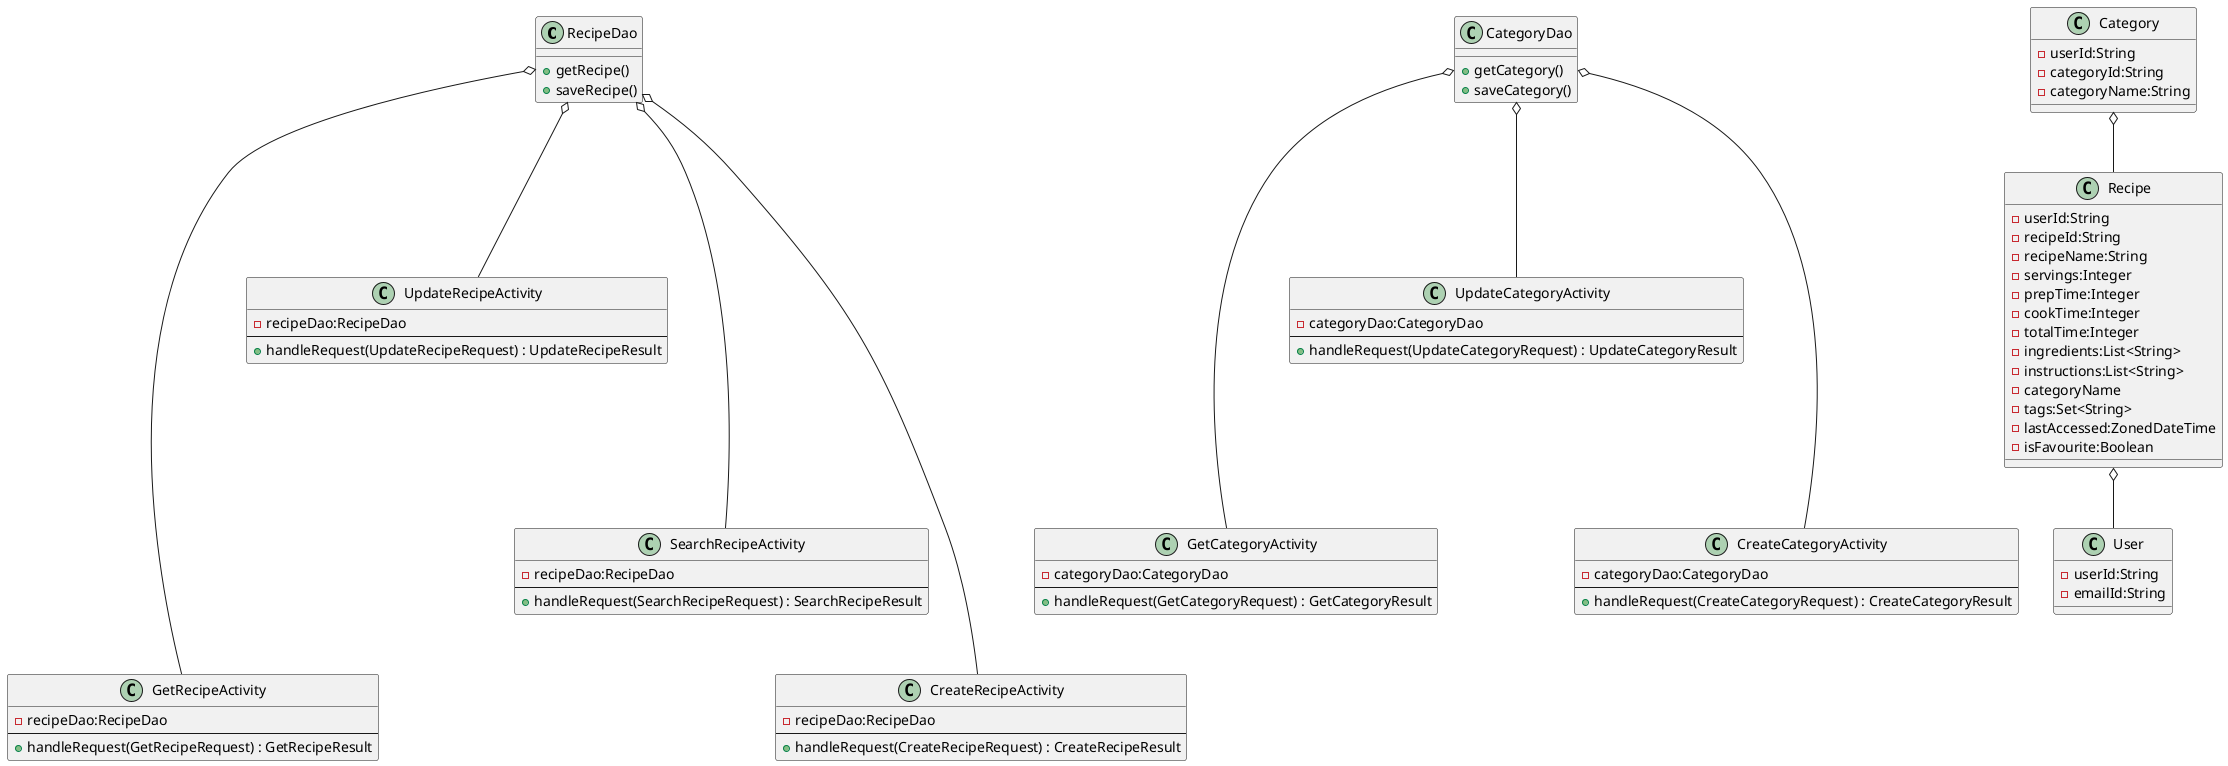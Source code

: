 @startuml
'https://plantuml.com/class-diagram
RecipeDao o---- GetRecipeActivity
RecipeDao o-- UpdateRecipeActivity
RecipeDao o--- SearchRecipeActivity
RecipeDao o---- CreateRecipeActivity


CategoryDao o--- GetCategoryActivity
CategoryDao o-- UpdateCategoryActivity
CategoryDao o--- CreateCategoryActivity

Recipe o-- User
Category o-- Recipe


class CreateRecipeActivity{
- recipeDao:RecipeDao
--
+ handleRequest(CreateRecipeRequest) : CreateRecipeResult
}

class GetRecipeActivity{
- recipeDao:RecipeDao
--
+ handleRequest(GetRecipeRequest) : GetRecipeResult
}

class UpdateRecipeActivity{
- recipeDao:RecipeDao
--
+ handleRequest(UpdateRecipeRequest) : UpdateRecipeResult
}

class SearchRecipeActivity{
- recipeDao:RecipeDao
--
+ handleRequest(SearchRecipeRequest) : SearchRecipeResult
}

class UpdateCategoryActivity{
- categoryDao:CategoryDao
--
+ handleRequest(UpdateCategoryRequest) : UpdateCategoryResult
}

class GetCategoryActivity{
- categoryDao:CategoryDao
--
+ handleRequest(GetCategoryRequest) : GetCategoryResult
}

class CreateCategoryActivity{
- categoryDao:CategoryDao
--
+ handleRequest(CreateCategoryRequest) : CreateCategoryResult
}


class RecipeDao{
+ getRecipe()
+ saveRecipe()
}

class CategoryDao{
+ getCategory()
+ saveCategory()
}

class User {
- userId:String
- emailId:String
}


class Recipe {
- userId:String
- recipeId:String
- recipeName:String
- servings:Integer
- prepTime:Integer
- cookTime:Integer
- totalTime:Integer
- ingredients:List<String>
- instructions:List<String>
- categoryName
- tags:Set<String>
- lastAccessed:ZonedDateTime
- isFavourite:Boolean
}

class Category {
- userId:String
- categoryId:String
- categoryName:String
}


@enduml